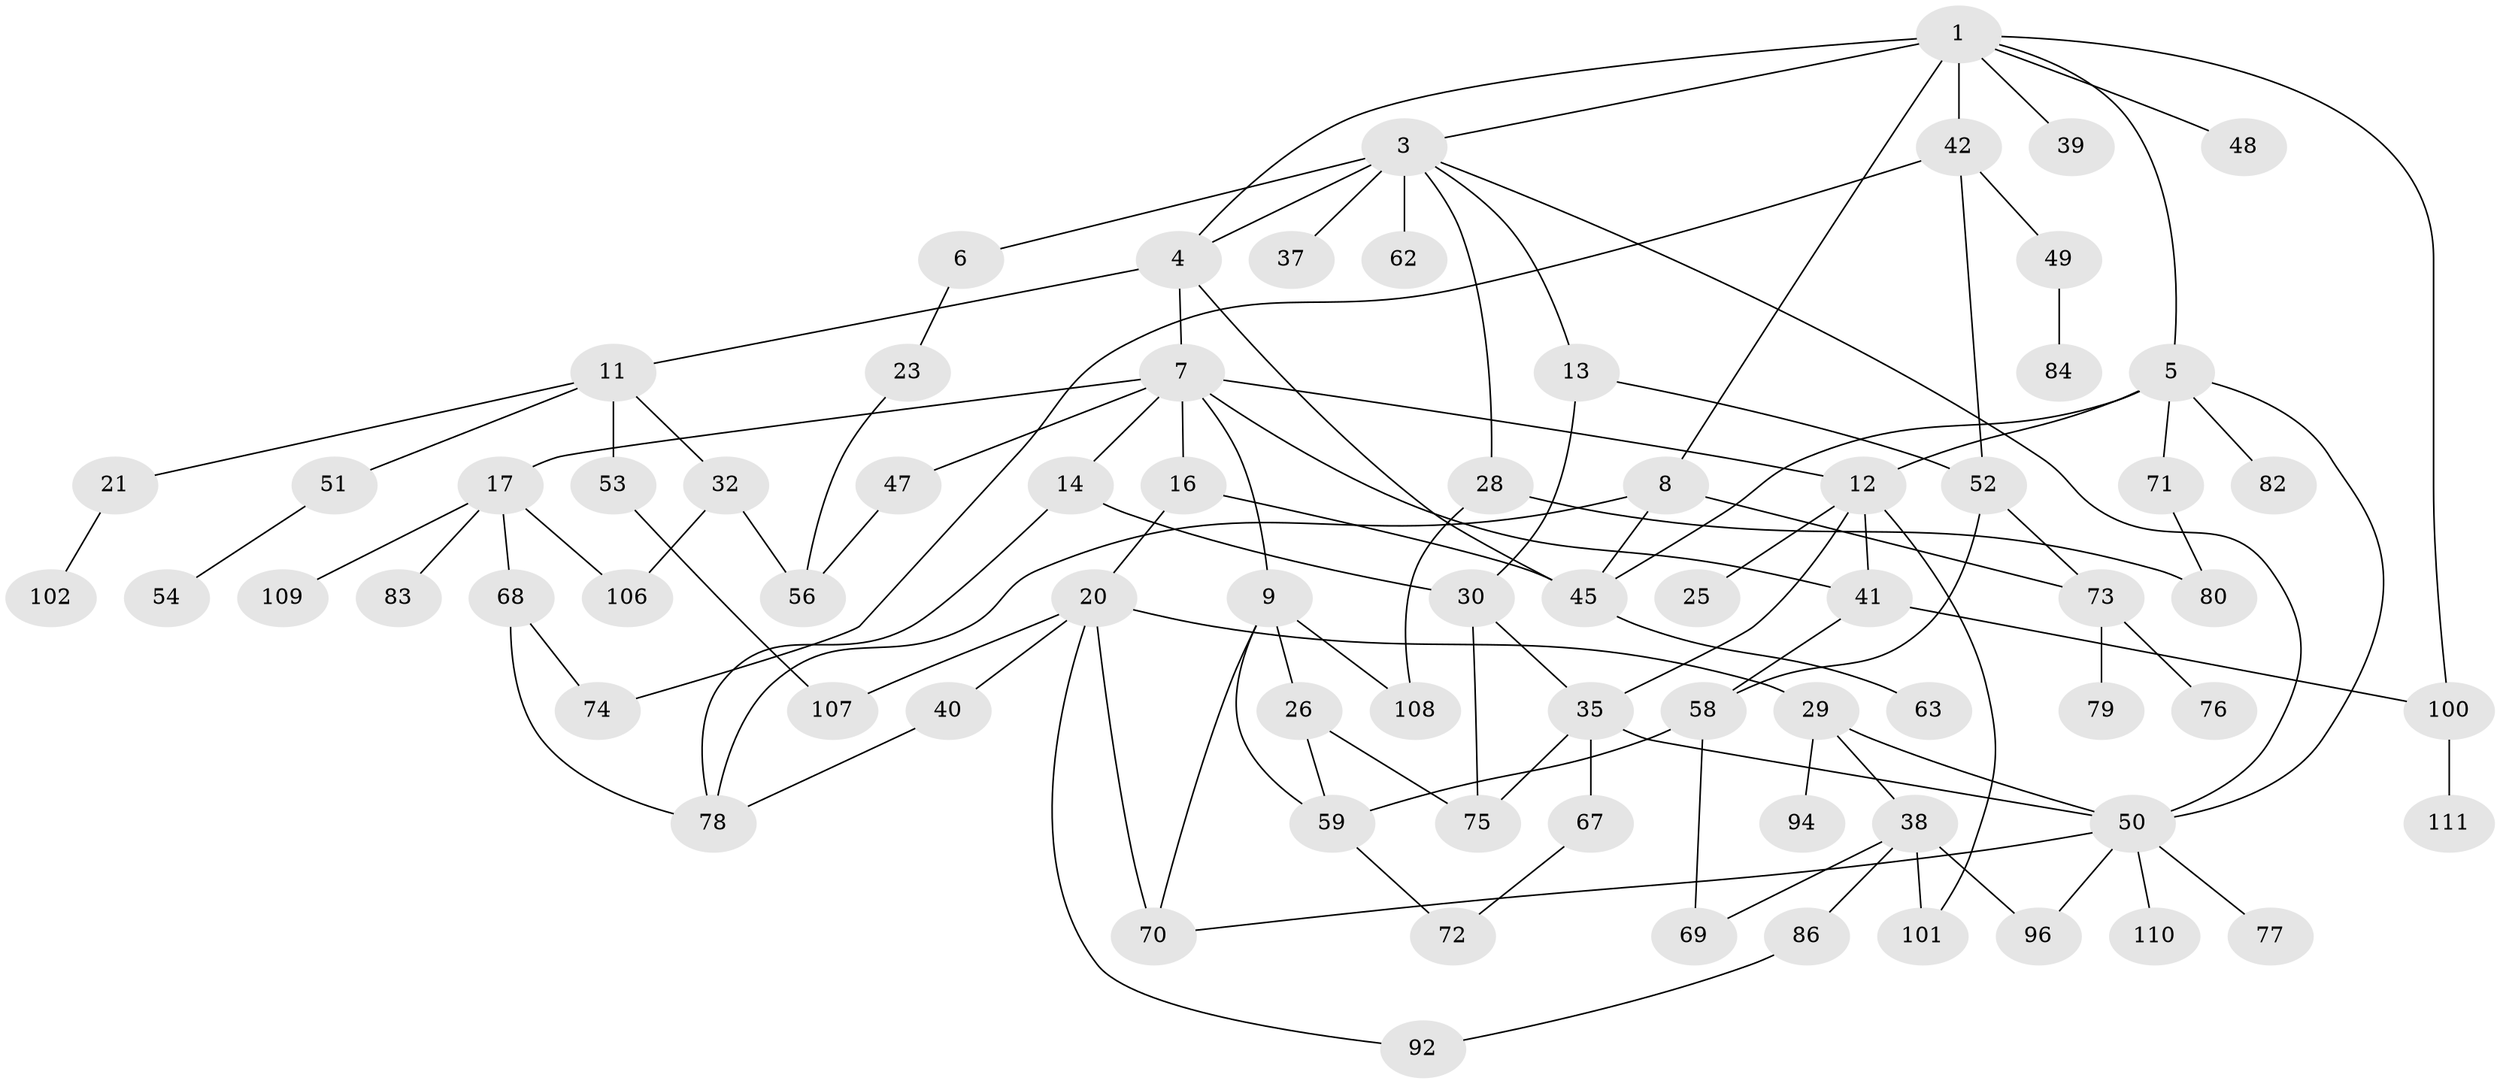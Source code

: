 // Generated by graph-tools (version 1.1) at 2025/23/03/03/25 07:23:32]
// undirected, 74 vertices, 109 edges
graph export_dot {
graph [start="1"]
  node [color=gray90,style=filled];
  1 [super="+2"];
  3 [super="+18"];
  4;
  5 [super="+34"];
  6;
  7 [super="+10"];
  8 [super="+44"];
  9 [super="+31"];
  11 [super="+19"];
  12 [super="+15"];
  13 [super="+95"];
  14 [super="+43"];
  16 [super="+46"];
  17 [super="+27"];
  20 [super="+22"];
  21;
  23 [super="+24"];
  25;
  26;
  28 [super="+55"];
  29 [super="+36"];
  30 [super="+104"];
  32 [super="+33"];
  35 [super="+91"];
  37 [super="+85"];
  38 [super="+57"];
  39 [super="+89"];
  40;
  41 [super="+65"];
  42;
  45 [super="+90"];
  47;
  48;
  49;
  50 [super="+61"];
  51 [super="+105"];
  52 [super="+81"];
  53;
  54;
  56 [super="+64"];
  58 [super="+66"];
  59 [super="+60"];
  62;
  63;
  67;
  68;
  69;
  70;
  71 [super="+97"];
  72;
  73;
  74 [super="+99"];
  75;
  76 [super="+93"];
  77;
  78 [super="+87"];
  79;
  80;
  82;
  83;
  84;
  86 [super="+88"];
  92 [super="+103"];
  94 [super="+98"];
  96;
  100;
  101;
  102;
  106;
  107;
  108;
  109;
  110;
  111;
  1 -- 5;
  1 -- 48;
  1 -- 42 [weight=2];
  1 -- 100;
  1 -- 3;
  1 -- 4;
  1 -- 39;
  1 -- 8;
  3 -- 6;
  3 -- 13;
  3 -- 28;
  3 -- 37 [weight=2];
  3 -- 50;
  3 -- 4;
  3 -- 62;
  4 -- 7;
  4 -- 11;
  4 -- 45;
  5 -- 71;
  5 -- 82;
  5 -- 50;
  5 -- 45;
  5 -- 12;
  6 -- 23;
  7 -- 9;
  7 -- 12;
  7 -- 17;
  7 -- 47;
  7 -- 16;
  7 -- 41;
  7 -- 14;
  8 -- 73;
  8 -- 45;
  8 -- 78;
  9 -- 26;
  9 -- 59;
  9 -- 108;
  9 -- 70;
  11 -- 32;
  11 -- 51;
  11 -- 53;
  11 -- 21;
  12 -- 101;
  12 -- 35;
  12 -- 25;
  12 -- 41;
  13 -- 52;
  13 -- 30;
  14 -- 30;
  14 -- 78;
  16 -- 20;
  16 -- 45;
  17 -- 83;
  17 -- 106;
  17 -- 68;
  17 -- 109;
  20 -- 70;
  20 -- 107;
  20 -- 40;
  20 -- 29;
  20 -- 92;
  21 -- 102;
  23 -- 56;
  26 -- 75;
  26 -- 59;
  28 -- 80;
  28 -- 108;
  29 -- 50;
  29 -- 94;
  29 -- 38;
  30 -- 75;
  30 -- 35;
  32 -- 106;
  32 -- 56;
  35 -- 67;
  35 -- 75;
  35 -- 50;
  38 -- 86;
  38 -- 96;
  38 -- 69;
  38 -- 101;
  40 -- 78;
  41 -- 58;
  41 -- 100;
  42 -- 49;
  42 -- 74;
  42 -- 52;
  45 -- 63;
  47 -- 56;
  49 -- 84;
  50 -- 96;
  50 -- 70;
  50 -- 77;
  50 -- 110;
  51 -- 54;
  52 -- 58;
  52 -- 73;
  53 -- 107;
  58 -- 69;
  58 -- 59;
  59 -- 72;
  67 -- 72;
  68 -- 78;
  68 -- 74;
  71 -- 80;
  73 -- 76;
  73 -- 79;
  86 -- 92;
  100 -- 111;
}
